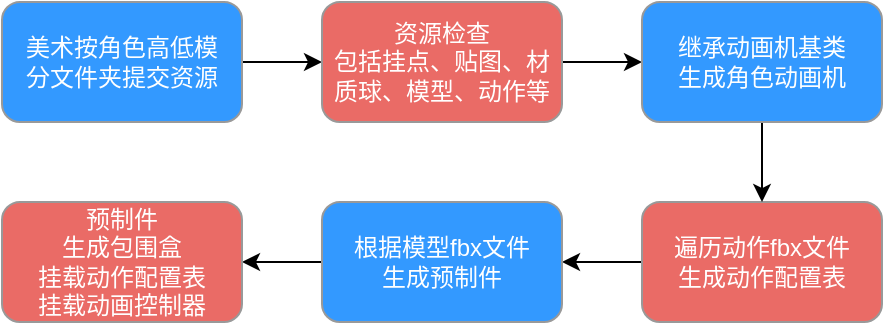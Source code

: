 <mxfile version="12.1.8" type="github" pages="1"><diagram id="-Knro7iIvr_-B3o6s4ao" name="第 1 页"><mxGraphModel dx="1422" dy="745" grid="1" gridSize="10" guides="1" tooltips="1" connect="1" arrows="1" fold="1" page="1" pageScale="1" pageWidth="827" pageHeight="1169" math="0" shadow="0"><root><mxCell id="0"/><mxCell id="1" parent="0"/><mxCell id="s2iT2gd37a2M7Q--zr3d-15" style="edgeStyle=orthogonalEdgeStyle;rounded=0;orthogonalLoop=1;jettySize=auto;html=1;exitX=1;exitY=0.5;exitDx=0;exitDy=0;entryX=0;entryY=0.5;entryDx=0;entryDy=0;" edge="1" parent="1" source="s2iT2gd37a2M7Q--zr3d-1" target="s2iT2gd37a2M7Q--zr3d-3"><mxGeometry relative="1" as="geometry"/></mxCell><mxCell id="s2iT2gd37a2M7Q--zr3d-1" value="&lt;font color=&quot;#ffffff&quot;&gt;美术按角色高低模&lt;br&gt;分文件夹提交资源&lt;/font&gt;" style="rounded=1;whiteSpace=wrap;html=1;fillColor=#3399FF;strokeColor=#999999;" vertex="1" parent="1"><mxGeometry x="80" y="100" width="120" height="60" as="geometry"/></mxCell><mxCell id="s2iT2gd37a2M7Q--zr3d-18" style="edgeStyle=orthogonalEdgeStyle;rounded=0;orthogonalLoop=1;jettySize=auto;html=1;exitX=0;exitY=0.5;exitDx=0;exitDy=0;entryX=1;entryY=0.5;entryDx=0;entryDy=0;" edge="1" parent="1" source="s2iT2gd37a2M7Q--zr3d-2" target="s2iT2gd37a2M7Q--zr3d-8"><mxGeometry relative="1" as="geometry"/></mxCell><mxCell id="s2iT2gd37a2M7Q--zr3d-2" value="&lt;font color=&quot;#ffffff&quot;&gt;遍历动作fbx文件&lt;br&gt;生成动作配置表&lt;/font&gt;" style="rounded=1;whiteSpace=wrap;html=1;fillColor=#EA6B66;strokeColor=#999999;" vertex="1" parent="1"><mxGeometry x="400" y="200" width="120" height="60" as="geometry"/></mxCell><mxCell id="s2iT2gd37a2M7Q--zr3d-16" style="edgeStyle=orthogonalEdgeStyle;rounded=0;orthogonalLoop=1;jettySize=auto;html=1;exitX=1;exitY=0.5;exitDx=0;exitDy=0;entryX=0;entryY=0.5;entryDx=0;entryDy=0;" edge="1" parent="1" source="s2iT2gd37a2M7Q--zr3d-3" target="s2iT2gd37a2M7Q--zr3d-7"><mxGeometry relative="1" as="geometry"/></mxCell><mxCell id="s2iT2gd37a2M7Q--zr3d-3" value="&lt;font color=&quot;#ffffff&quot;&gt;资源&lt;/font&gt;&lt;span style=&quot;color: rgb(255 , 255 , 255)&quot;&gt;检查&lt;br&gt;包括&lt;/span&gt;&lt;font color=&quot;#ffffff&quot;&gt;挂点、贴图、材质球、模型、动作等&lt;/font&gt;&lt;font color=&quot;#ffffff&quot;&gt;&lt;br&gt;&lt;/font&gt;" style="rounded=1;whiteSpace=wrap;html=1;fillColor=#EA6B66;strokeColor=#999999;" vertex="1" parent="1"><mxGeometry x="240" y="100" width="120" height="60" as="geometry"/></mxCell><mxCell id="s2iT2gd37a2M7Q--zr3d-17" style="edgeStyle=orthogonalEdgeStyle;rounded=0;orthogonalLoop=1;jettySize=auto;html=1;exitX=0.5;exitY=1;exitDx=0;exitDy=0;entryX=0.5;entryY=0;entryDx=0;entryDy=0;" edge="1" parent="1" source="s2iT2gd37a2M7Q--zr3d-7" target="s2iT2gd37a2M7Q--zr3d-2"><mxGeometry relative="1" as="geometry"/></mxCell><mxCell id="s2iT2gd37a2M7Q--zr3d-7" value="&lt;font color=&quot;#ffffff&quot;&gt;继承动画机基类&lt;br&gt;生成角色动画机&lt;br&gt;&lt;/font&gt;" style="rounded=1;whiteSpace=wrap;html=1;fillColor=#3399FF;strokeColor=#999999;" vertex="1" parent="1"><mxGeometry x="400" y="100" width="120" height="60" as="geometry"/></mxCell><mxCell id="s2iT2gd37a2M7Q--zr3d-19" style="edgeStyle=orthogonalEdgeStyle;rounded=0;orthogonalLoop=1;jettySize=auto;html=1;exitX=0;exitY=0.5;exitDx=0;exitDy=0;entryX=1;entryY=0.5;entryDx=0;entryDy=0;" edge="1" parent="1" source="s2iT2gd37a2M7Q--zr3d-8" target="s2iT2gd37a2M7Q--zr3d-9"><mxGeometry relative="1" as="geometry"/></mxCell><mxCell id="s2iT2gd37a2M7Q--zr3d-8" value="&lt;font color=&quot;#ffffff&quot;&gt;根据模型fbx文件&lt;br&gt;生成预制件&lt;/font&gt;" style="rounded=1;whiteSpace=wrap;html=1;fillColor=#3399FF;strokeColor=#999999;" vertex="1" parent="1"><mxGeometry x="240" y="200" width="120" height="60" as="geometry"/></mxCell><mxCell id="s2iT2gd37a2M7Q--zr3d-9" value="&lt;font color=&quot;#ffffff&quot;&gt;预制件&lt;br&gt;生成包围盒&lt;br&gt;挂载动作配置表&lt;br&gt;挂载动画控制器&lt;br&gt;&lt;/font&gt;" style="rounded=1;whiteSpace=wrap;html=1;fillColor=#EA6B66;strokeColor=#999999;" vertex="1" parent="1"><mxGeometry x="80" y="200" width="120" height="60" as="geometry"/></mxCell></root></mxGraphModel></diagram></mxfile>